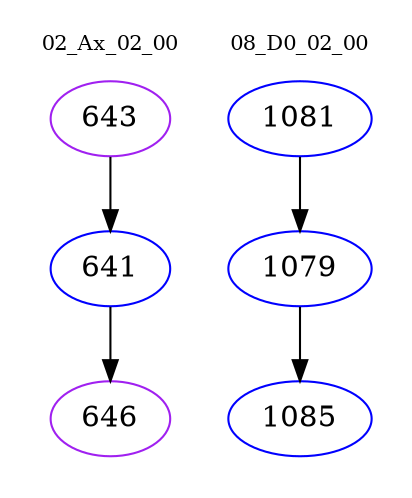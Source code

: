 digraph{
subgraph cluster_0 {
color = white
label = "02_Ax_02_00";
fontsize=10;
T0_643 [label="643", color="purple"]
T0_643 -> T0_641 [color="black"]
T0_641 [label="641", color="blue"]
T0_641 -> T0_646 [color="black"]
T0_646 [label="646", color="purple"]
}
subgraph cluster_1 {
color = white
label = "08_D0_02_00";
fontsize=10;
T1_1081 [label="1081", color="blue"]
T1_1081 -> T1_1079 [color="black"]
T1_1079 [label="1079", color="blue"]
T1_1079 -> T1_1085 [color="black"]
T1_1085 [label="1085", color="blue"]
}
}
